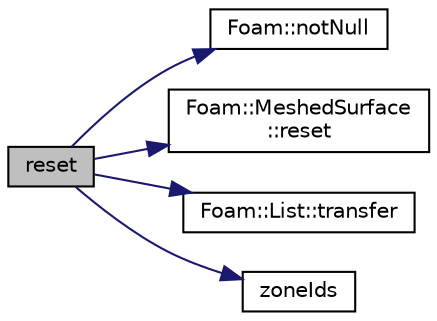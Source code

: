 digraph "reset"
{
  bgcolor="transparent";
  edge [fontname="Helvetica",fontsize="10",labelfontname="Helvetica",labelfontsize="10"];
  node [fontname="Helvetica",fontsize="10",shape=record];
  rankdir="LR";
  Node2691 [label="reset",height=0.2,width=0.4,color="black", fillcolor="grey75", style="filled", fontcolor="black"];
  Node2691 -> Node2692 [color="midnightblue",fontsize="10",style="solid",fontname="Helvetica"];
  Node2692 [label="Foam::notNull",height=0.2,width=0.4,color="black",URL="$a21851.html#a86b78efa204a96e7e7ef82a2df3571d6",tooltip="Return true if t is not a reference to the nullObject of type T. "];
  Node2691 -> Node2693 [color="midnightblue",fontsize="10",style="solid",fontname="Helvetica"];
  Node2693 [label="Foam::MeshedSurface\l::reset",height=0.2,width=0.4,color="black",URL="$a30833.html#a2842f8772b68328d806d9b0fb8b5e28f",tooltip="Reset primitive data (points, faces and zones) "];
  Node2691 -> Node2694 [color="midnightblue",fontsize="10",style="solid",fontname="Helvetica"];
  Node2694 [label="Foam::List::transfer",height=0.2,width=0.4,color="black",URL="$a26833.html#a25ad1d2084d16b234b0cf91c07e832c0",tooltip="Transfer the contents of the argument List into this list. "];
  Node2691 -> Node2695 [color="midnightblue",fontsize="10",style="solid",fontname="Helvetica"];
  Node2695 [label="zoneIds",height=0.2,width=0.4,color="black",URL="$a30841.html#a3c689ce644ac7f6cc05344cc86621eb7",tooltip="Return const access to the zone ids. "];
}
